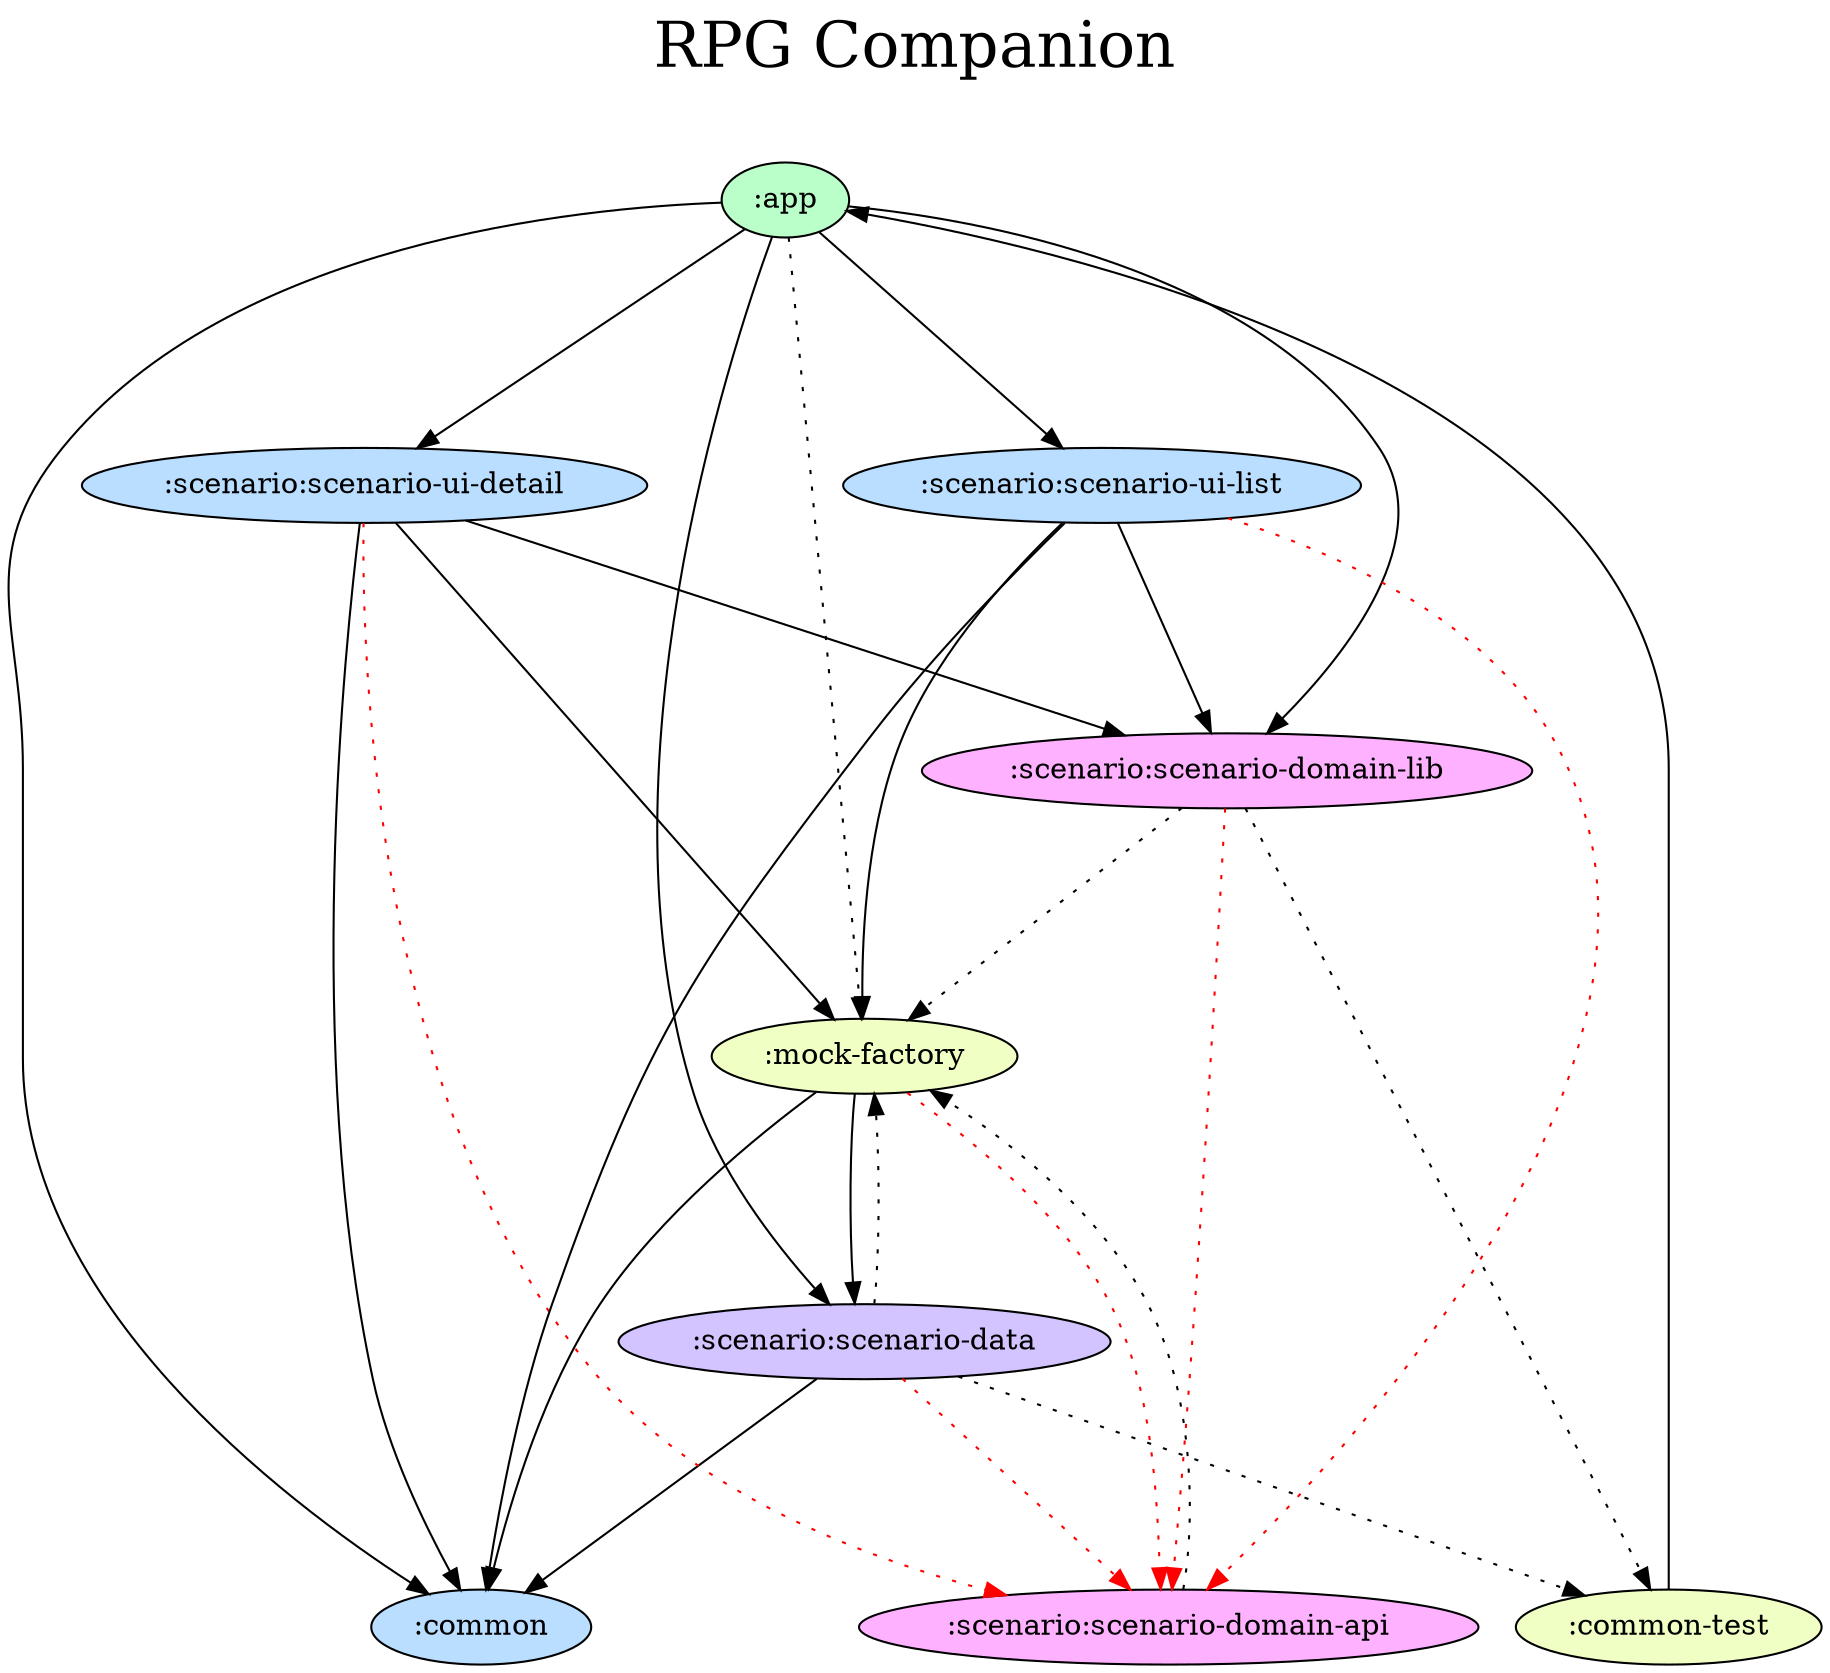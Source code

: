 digraph {
  graph [label="RPG Companion\n ",labelloc=t,fontsize=30,ranksep=1.4];
  node [style=filled, fillcolor="#bbbbbb"];
  rankdir=TB;

  # Projects

  ":app" [fillcolor="#baffc9"];
  ":common" [fillcolor="#badeff"];
  ":common-test" [fillcolor="#f0ffc4"];
  ":mock-factory" [fillcolor="#f0ffc4"];
  ":scenario:scenario-data" [fillcolor="#d3c4ff"];
  ":scenario:scenario-domain-api" [fillcolor="#fdb1ff"];
  ":scenario:scenario-domain-lib" [fillcolor="#fdb1ff"];
  ":scenario:scenario-ui-detail" [fillcolor="#badeff"];
  ":scenario:scenario-ui-list" [fillcolor="#badeff"];

  {rank = same;}

  # Dependencies

  ":app" -> ":common" [style=filled]
  ":app" -> ":scenario:scenario-data" [style=filled]
  ":app" -> ":scenario:scenario-domain-lib" [style=filled]
  ":app" -> ":scenario:scenario-ui-detail" [style=filled]
  ":app" -> ":scenario:scenario-ui-list" [style=filled]
  ":app" -> ":mock-factory" [style=dotted]
  ":common-test" -> ":app" [style=filled]
  ":mock-factory" -> ":scenario:scenario-domain-api" [color=red,style=dotted]
  ":mock-factory" -> ":common" [style=filled]
  ":mock-factory" -> ":scenario:scenario-data" [style=filled]
  ":scenario:scenario-domain-api" -> ":mock-factory" [style=dotted]
  ":scenario:scenario-ui-list" -> ":scenario:scenario-domain-api" [color=red,style=dotted]
  ":scenario:scenario-ui-list" -> ":common" [style=filled]
  ":scenario:scenario-ui-list" -> ":mock-factory" [style=filled]
  ":scenario:scenario-ui-list" -> ":scenario:scenario-domain-lib" [style=filled]
  ":scenario:scenario-domain-lib" -> ":scenario:scenario-domain-api" [color=red,style=dotted]
  ":scenario:scenario-domain-lib" -> ":mock-factory" [style=dotted]
  ":scenario:scenario-domain-lib" -> ":common-test" [style=dotted]
  ":scenario:scenario-data" -> ":scenario:scenario-domain-api" [color=red,style=dotted]
  ":scenario:scenario-data" -> ":common" [style=filled]
  ":scenario:scenario-data" -> ":mock-factory" [style=dotted]
  ":scenario:scenario-data" -> ":common-test" [style=dotted]
  ":scenario:scenario-ui-detail" -> ":scenario:scenario-domain-api" [color=red,style=dotted]
  ":scenario:scenario-ui-detail" -> ":common" [style=filled]
  ":scenario:scenario-ui-detail" -> ":mock-factory" [style=filled]
  ":scenario:scenario-ui-detail" -> ":scenario:scenario-domain-lib" [style=filled]
}
